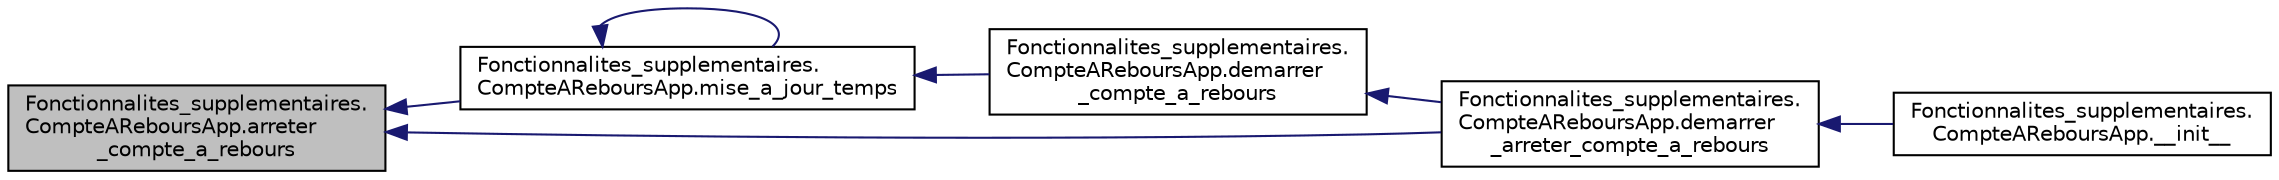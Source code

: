 digraph "Fonctionnalites_supplementaires.CompteAReboursApp.arreter_compte_a_rebours"
{
  edge [fontname="Helvetica",fontsize="10",labelfontname="Helvetica",labelfontsize="10"];
  node [fontname="Helvetica",fontsize="10",shape=record];
  rankdir="LR";
  Node10 [label="Fonctionnalites_supplementaires.\lCompteAReboursApp.arreter\l_compte_a_rebours",height=0.2,width=0.4,color="black", fillcolor="grey75", style="filled", fontcolor="black"];
  Node10 -> Node11 [dir="back",color="midnightblue",fontsize="10",style="solid",fontname="Helvetica"];
  Node11 [label="Fonctionnalites_supplementaires.\lCompteAReboursApp.mise_a_jour_temps",height=0.2,width=0.4,color="black", fillcolor="white", style="filled",URL="$class_fonctionnalites__supplementaires_1_1_compte_a_rebours_app.html#afa009ddf193588eab069ab001a69a06c"];
  Node11 -> Node11 [dir="back",color="midnightblue",fontsize="10",style="solid",fontname="Helvetica"];
  Node11 -> Node12 [dir="back",color="midnightblue",fontsize="10",style="solid",fontname="Helvetica"];
  Node12 [label="Fonctionnalites_supplementaires.\lCompteAReboursApp.demarrer\l_compte_a_rebours",height=0.2,width=0.4,color="black", fillcolor="white", style="filled",URL="$class_fonctionnalites__supplementaires_1_1_compte_a_rebours_app.html#a80b2dfef67085e497545f3af809242bc"];
  Node12 -> Node13 [dir="back",color="midnightblue",fontsize="10",style="solid",fontname="Helvetica"];
  Node13 [label="Fonctionnalites_supplementaires.\lCompteAReboursApp.demarrer\l_arreter_compte_a_rebours",height=0.2,width=0.4,color="black", fillcolor="white", style="filled",URL="$class_fonctionnalites__supplementaires_1_1_compte_a_rebours_app.html#a3923f2f4224b84597044d1d0c4e8cf47"];
  Node13 -> Node14 [dir="back",color="midnightblue",fontsize="10",style="solid",fontname="Helvetica"];
  Node14 [label="Fonctionnalites_supplementaires.\lCompteAReboursApp.__init__",height=0.2,width=0.4,color="black", fillcolor="white", style="filled",URL="$class_fonctionnalites__supplementaires_1_1_compte_a_rebours_app.html#a332274d91536623cee8d4a7801311720"];
  Node10 -> Node13 [dir="back",color="midnightblue",fontsize="10",style="solid",fontname="Helvetica"];
}
